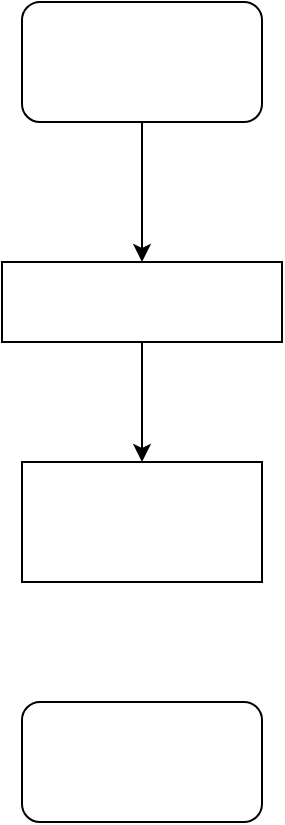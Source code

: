 <mxfile version="14.7.7" type="github">
  <diagram id="wcuSFYweGne6amEzlN8F" name="第 1 页">
    <mxGraphModel dx="1518" dy="966" grid="1" gridSize="10" guides="1" tooltips="1" connect="1" arrows="1" fold="1" page="1" pageScale="1" pageWidth="827" pageHeight="1169" math="0" shadow="0">
      <root>
        <mxCell id="0" />
        <mxCell id="1" parent="0" />
        <mxCell id="mDQ3qcfwd20hf3uiOGTH-1" value="" style="rounded=0;whiteSpace=wrap;html=1;" vertex="1" parent="1">
          <mxGeometry x="160" y="180" width="140" height="40" as="geometry" />
        </mxCell>
        <mxCell id="mDQ3qcfwd20hf3uiOGTH-2" value="" style="rounded=1;whiteSpace=wrap;html=1;" vertex="1" parent="1">
          <mxGeometry x="170" y="50" width="120" height="60" as="geometry" />
        </mxCell>
        <mxCell id="mDQ3qcfwd20hf3uiOGTH-3" value="" style="rounded=0;whiteSpace=wrap;html=1;" vertex="1" parent="1">
          <mxGeometry x="170" y="280" width="120" height="60" as="geometry" />
        </mxCell>
        <mxCell id="mDQ3qcfwd20hf3uiOGTH-4" value="" style="rounded=1;whiteSpace=wrap;html=1;" vertex="1" parent="1">
          <mxGeometry x="170" y="400" width="120" height="60" as="geometry" />
        </mxCell>
        <mxCell id="mDQ3qcfwd20hf3uiOGTH-7" value="" style="endArrow=classic;html=1;exitX=0.5;exitY=1;exitDx=0;exitDy=0;entryX=0.5;entryY=0;entryDx=0;entryDy=0;" edge="1" parent="1" source="mDQ3qcfwd20hf3uiOGTH-2" target="mDQ3qcfwd20hf3uiOGTH-1">
          <mxGeometry width="50" height="50" relative="1" as="geometry">
            <mxPoint x="390" y="610" as="sourcePoint" />
            <mxPoint x="440" y="560" as="targetPoint" />
          </mxGeometry>
        </mxCell>
        <mxCell id="mDQ3qcfwd20hf3uiOGTH-8" value="" style="endArrow=classic;html=1;exitX=0.5;exitY=1;exitDx=0;exitDy=0;entryX=0.5;entryY=0;entryDx=0;entryDy=0;" edge="1" parent="1" source="mDQ3qcfwd20hf3uiOGTH-1" target="mDQ3qcfwd20hf3uiOGTH-3">
          <mxGeometry width="50" height="50" relative="1" as="geometry">
            <mxPoint x="390" y="610" as="sourcePoint" />
            <mxPoint x="440" y="560" as="targetPoint" />
          </mxGeometry>
        </mxCell>
      </root>
    </mxGraphModel>
  </diagram>
</mxfile>
